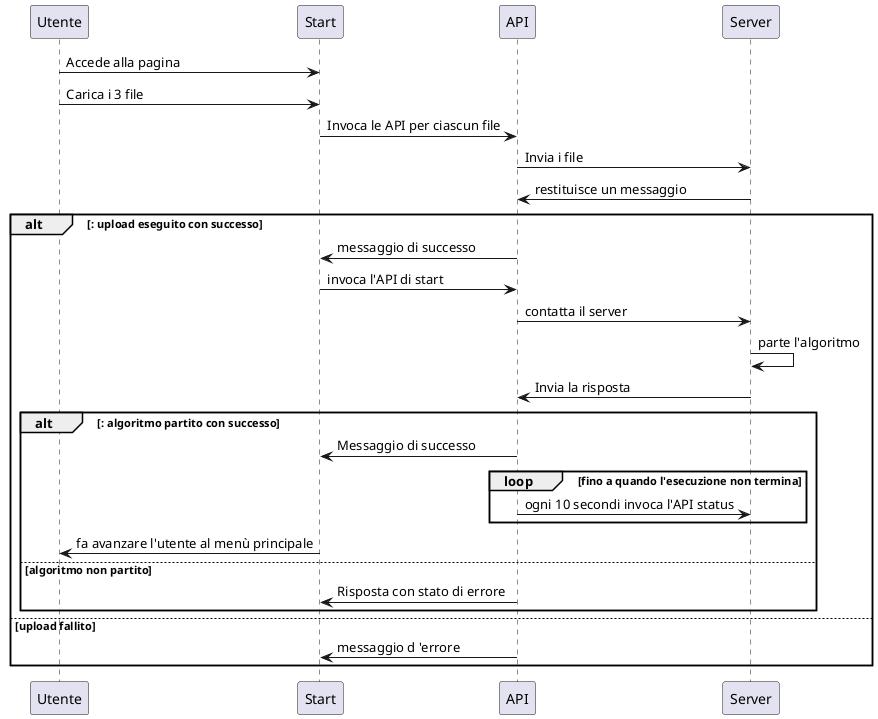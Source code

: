 @startuml Diagramma di sequenza: upload file
Utente -> Start : Accede alla pagina
Utente -> Start : Carica i 3 file
Start -> API : Invoca le API per ciascun file
API -> Server : Invia i file
Server -> API : restituisce un messaggio
alt : upload eseguito con successo
 API->Start : messaggio di successo
 Start->API : invoca l'API di start
 API->Server: contatta il server
 Server->Server : parte l'algoritmo
 Server->API : Invia la risposta
 alt : algoritmo partito con successo
 API->Start: Messaggio di successo
 loop fino a quando l'esecuzione non termina
  API->Server: ogni 10 secondi invoca l'API status
  end
  Start->Utente : fa avanzare l'utente al menù principale
 else algoritmo non partito
 API->Start: Risposta con stato di errore
 end
else upload fallito
 API->Start : messaggio d 'errore
end
@enduml
